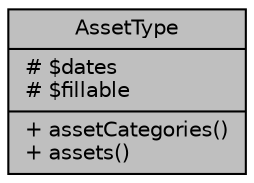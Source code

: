 digraph "AssetType"
{
 // LATEX_PDF_SIZE
  bgcolor="transparent";
  edge [fontname="Helvetica",fontsize="10",labelfontname="Helvetica",labelfontsize="10"];
  node [fontname="Helvetica",fontsize="10",shape=record];
  Node1 [label="{AssetType\n|# $dates\l# $fillable\l|+ assetCategories()\l+ assets()\l}",height=0.2,width=0.4,color="black", fillcolor="grey75", style="filled", fontcolor="black",tooltip="Datos de los tipo de bienes."];
}
